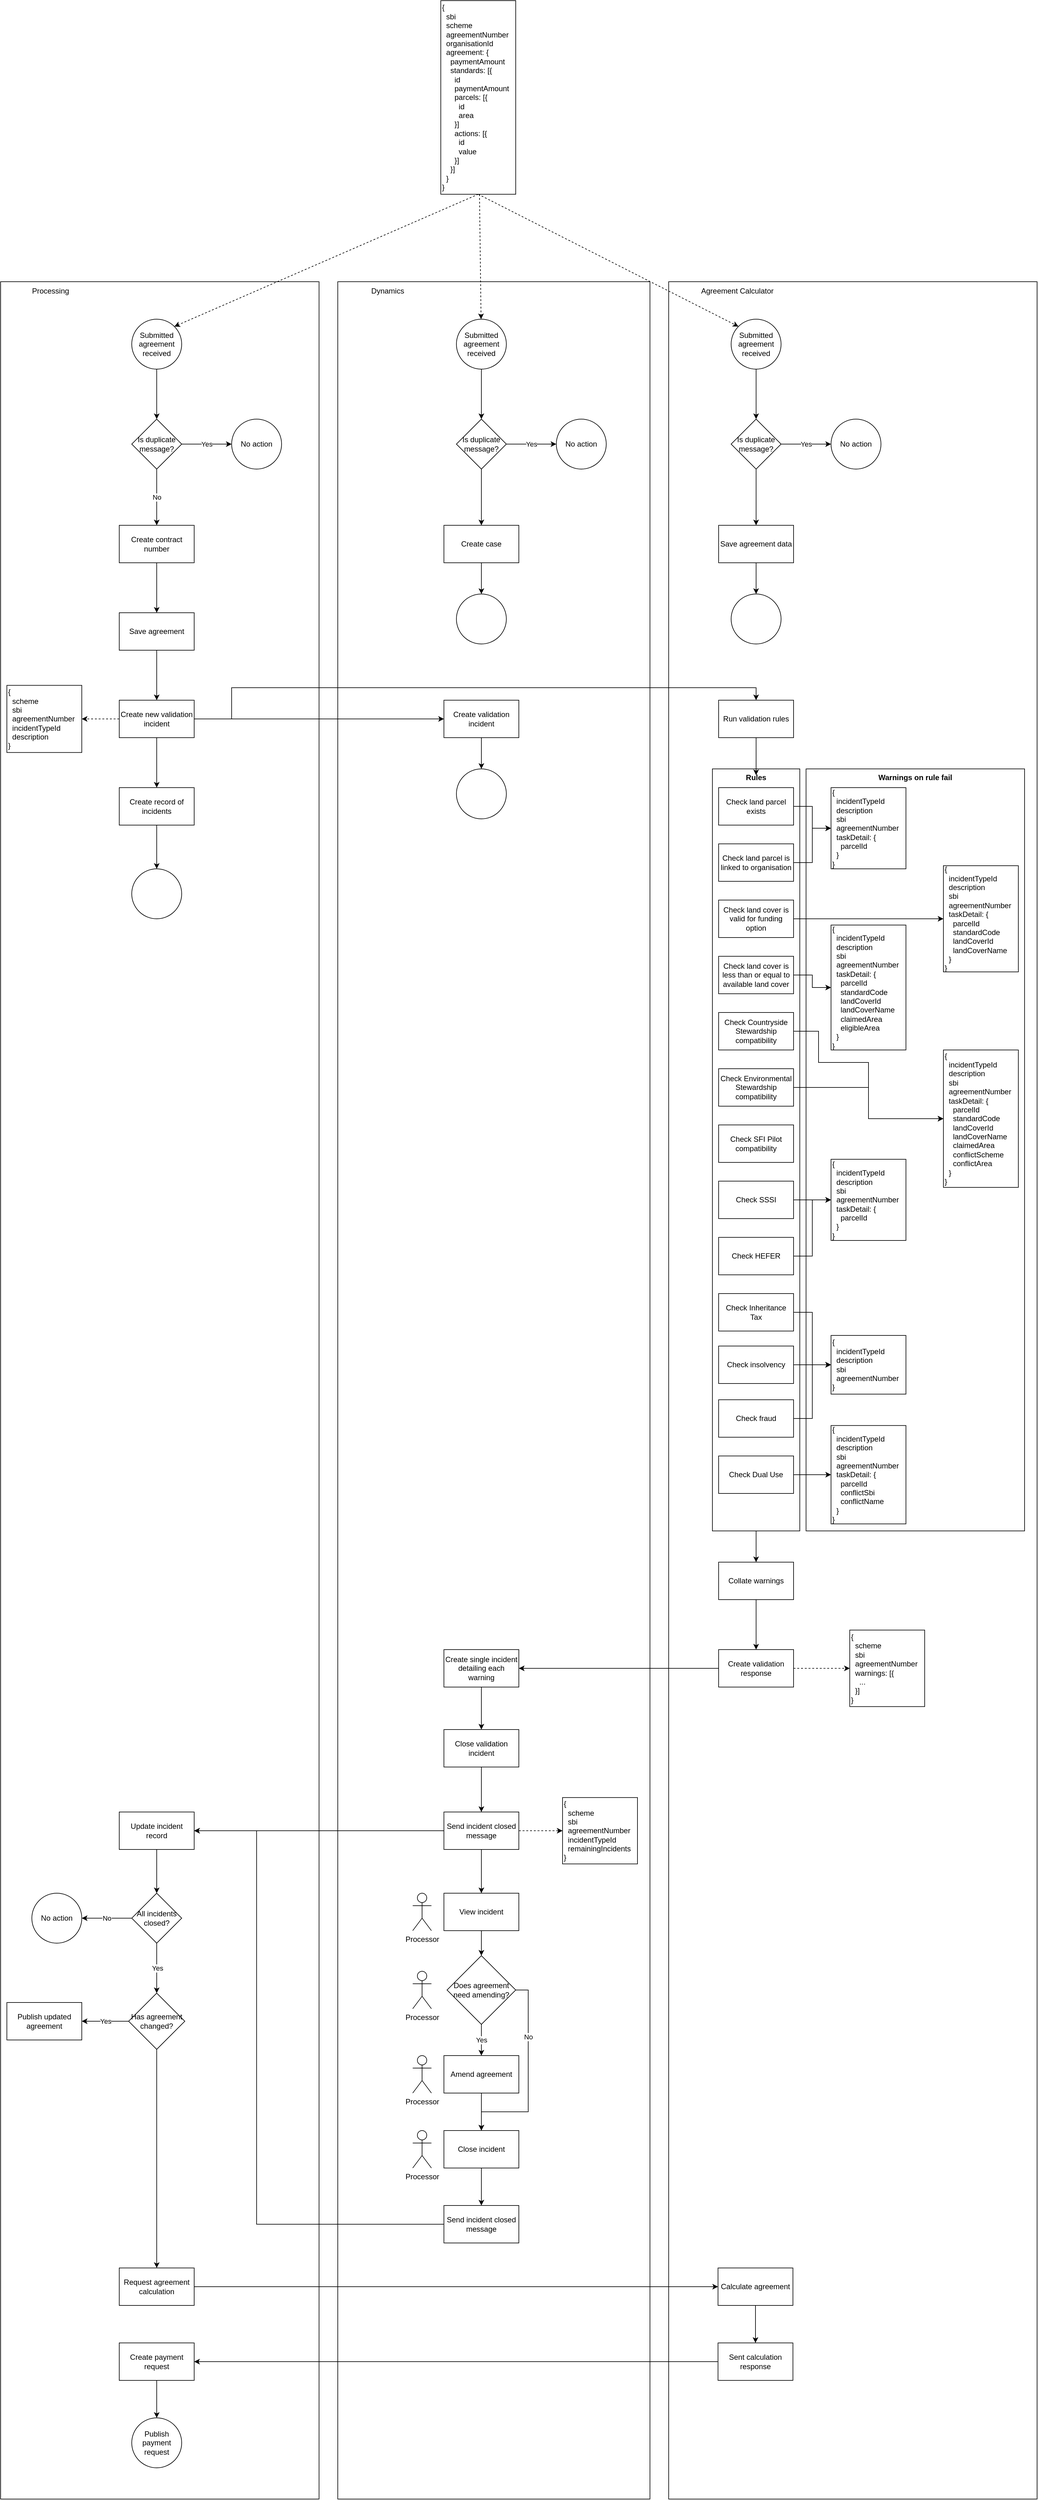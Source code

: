 <mxfile version="15.7.0" type="github">
  <diagram id="96eKvqNJEgnQ8P5QyueD" name="Page-1">
    <mxGraphModel dx="1038" dy="2884" grid="1" gridSize="10" guides="1" tooltips="1" connect="1" arrows="1" fold="1" page="1" pageScale="1" pageWidth="827" pageHeight="1169" math="0" shadow="0">
      <root>
        <mxCell id="0" />
        <mxCell id="1" parent="0" />
        <mxCell id="JusbMAUTRuWRRKYKNHEX-159" value="" style="rounded=0;whiteSpace=wrap;html=1;align=center;verticalAlign=middle;" parent="1" vertex="1">
          <mxGeometry x="1090" y="-730" width="590" height="3550" as="geometry" />
        </mxCell>
        <mxCell id="JusbMAUTRuWRRKYKNHEX-160" value="" style="rounded=0;whiteSpace=wrap;html=1;align=center;verticalAlign=middle;" parent="1" vertex="1">
          <mxGeometry x="20" y="-730" width="510" height="3550" as="geometry" />
        </mxCell>
        <mxCell id="JusbMAUTRuWRRKYKNHEX-158" value="" style="rounded=0;whiteSpace=wrap;html=1;align=center;verticalAlign=middle;" parent="1" vertex="1">
          <mxGeometry x="560" y="-730" width="500" height="3550" as="geometry" />
        </mxCell>
        <mxCell id="JusbMAUTRuWRRKYKNHEX-88" value="Warnings on rule fail" style="rounded=0;whiteSpace=wrap;html=1;fontStyle=1;verticalAlign=top;" parent="1" vertex="1">
          <mxGeometry x="1310" y="50" width="350" height="1220" as="geometry" />
        </mxCell>
        <mxCell id="JusbMAUTRuWRRKYKNHEX-92" value="" style="edgeStyle=orthogonalEdgeStyle;rounded=0;orthogonalLoop=1;jettySize=auto;html=1;" parent="1" source="JusbMAUTRuWRRKYKNHEX-68" target="JusbMAUTRuWRRKYKNHEX-91" edge="1">
          <mxGeometry relative="1" as="geometry" />
        </mxCell>
        <mxCell id="JusbMAUTRuWRRKYKNHEX-68" value="Rules" style="rounded=0;whiteSpace=wrap;html=1;verticalAlign=top;fontStyle=1" parent="1" vertex="1">
          <mxGeometry x="1160" y="50" width="140" height="1220" as="geometry" />
        </mxCell>
        <mxCell id="JusbMAUTRuWRRKYKNHEX-3" value="" style="edgeStyle=orthogonalEdgeStyle;rounded=0;orthogonalLoop=1;jettySize=auto;html=1;" parent="1" source="JusbMAUTRuWRRKYKNHEX-1" target="JusbMAUTRuWRRKYKNHEX-2" edge="1">
          <mxGeometry relative="1" as="geometry" />
        </mxCell>
        <mxCell id="JusbMAUTRuWRRKYKNHEX-1" value="Submitted agreement received" style="ellipse;whiteSpace=wrap;html=1;aspect=fixed;" parent="1" vertex="1">
          <mxGeometry x="230" y="-670" width="80" height="80" as="geometry" />
        </mxCell>
        <mxCell id="JusbMAUTRuWRRKYKNHEX-5" value="Yes" style="edgeStyle=orthogonalEdgeStyle;rounded=0;orthogonalLoop=1;jettySize=auto;html=1;entryX=0;entryY=0.5;entryDx=0;entryDy=0;" parent="1" source="JusbMAUTRuWRRKYKNHEX-2" target="JusbMAUTRuWRRKYKNHEX-6" edge="1">
          <mxGeometry relative="1" as="geometry">
            <mxPoint x="370" y="-470" as="targetPoint" />
          </mxGeometry>
        </mxCell>
        <mxCell id="JusbMAUTRuWRRKYKNHEX-8" value="No" style="edgeStyle=orthogonalEdgeStyle;rounded=0;orthogonalLoop=1;jettySize=auto;html=1;" parent="1" source="JusbMAUTRuWRRKYKNHEX-2" target="JusbMAUTRuWRRKYKNHEX-7" edge="1">
          <mxGeometry relative="1" as="geometry" />
        </mxCell>
        <mxCell id="JusbMAUTRuWRRKYKNHEX-2" value="Is duplicate message?" style="rhombus;whiteSpace=wrap;html=1;" parent="1" vertex="1">
          <mxGeometry x="230" y="-510" width="80" height="80" as="geometry" />
        </mxCell>
        <mxCell id="JusbMAUTRuWRRKYKNHEX-6" value="No action" style="ellipse;whiteSpace=wrap;html=1;aspect=fixed;" parent="1" vertex="1">
          <mxGeometry x="390" y="-510" width="80" height="80" as="geometry" />
        </mxCell>
        <mxCell id="JusbMAUTRuWRRKYKNHEX-10" value="" style="edgeStyle=orthogonalEdgeStyle;rounded=0;orthogonalLoop=1;jettySize=auto;html=1;" parent="1" source="JusbMAUTRuWRRKYKNHEX-7" target="JusbMAUTRuWRRKYKNHEX-9" edge="1">
          <mxGeometry relative="1" as="geometry" />
        </mxCell>
        <mxCell id="JusbMAUTRuWRRKYKNHEX-7" value="Create contract number" style="whiteSpace=wrap;html=1;" parent="1" vertex="1">
          <mxGeometry x="210" y="-340" width="120" height="60" as="geometry" />
        </mxCell>
        <mxCell id="JusbMAUTRuWRRKYKNHEX-12" value="" style="edgeStyle=orthogonalEdgeStyle;rounded=0;orthogonalLoop=1;jettySize=auto;html=1;" parent="1" source="JusbMAUTRuWRRKYKNHEX-9" target="JusbMAUTRuWRRKYKNHEX-11" edge="1">
          <mxGeometry relative="1" as="geometry" />
        </mxCell>
        <mxCell id="JusbMAUTRuWRRKYKNHEX-9" value="Save agreement" style="whiteSpace=wrap;html=1;" parent="1" vertex="1">
          <mxGeometry x="210" y="-200" width="120" height="60" as="geometry" />
        </mxCell>
        <mxCell id="JusbMAUTRuWRRKYKNHEX-38" value="" style="edgeStyle=orthogonalEdgeStyle;rounded=0;orthogonalLoop=1;jettySize=auto;html=1;" parent="1" source="JusbMAUTRuWRRKYKNHEX-11" target="JusbMAUTRuWRRKYKNHEX-37" edge="1">
          <mxGeometry relative="1" as="geometry" />
        </mxCell>
        <mxCell id="JusbMAUTRuWRRKYKNHEX-40" style="edgeStyle=orthogonalEdgeStyle;rounded=0;orthogonalLoop=1;jettySize=auto;html=1;entryX=0.5;entryY=0;entryDx=0;entryDy=0;" parent="1" source="JusbMAUTRuWRRKYKNHEX-11" target="JusbMAUTRuWRRKYKNHEX-39" edge="1">
          <mxGeometry relative="1" as="geometry">
            <Array as="points">
              <mxPoint x="390" y="-30" />
              <mxPoint x="390" y="-80" />
              <mxPoint x="1230" y="-80" />
            </Array>
          </mxGeometry>
        </mxCell>
        <mxCell id="JusbMAUTRuWRRKYKNHEX-104" value="" style="edgeStyle=orthogonalEdgeStyle;rounded=0;orthogonalLoop=1;jettySize=auto;html=1;" parent="1" source="JusbMAUTRuWRRKYKNHEX-11" target="JusbMAUTRuWRRKYKNHEX-103" edge="1">
          <mxGeometry relative="1" as="geometry" />
        </mxCell>
        <mxCell id="JusbMAUTRuWRRKYKNHEX-11" value="Create new validation incident" style="whiteSpace=wrap;html=1;" parent="1" vertex="1">
          <mxGeometry x="210" y="-60" width="120" height="60" as="geometry" />
        </mxCell>
        <mxCell id="JusbMAUTRuWRRKYKNHEX-20" value="" style="edgeStyle=orthogonalEdgeStyle;rounded=0;orthogonalLoop=1;jettySize=auto;html=1;" parent="1" source="JusbMAUTRuWRRKYKNHEX-21" target="JusbMAUTRuWRRKYKNHEX-23" edge="1">
          <mxGeometry relative="1" as="geometry" />
        </mxCell>
        <mxCell id="JusbMAUTRuWRRKYKNHEX-21" value="Submitted agreement received" style="ellipse;whiteSpace=wrap;html=1;aspect=fixed;" parent="1" vertex="1">
          <mxGeometry x="750" y="-670" width="80" height="80" as="geometry" />
        </mxCell>
        <mxCell id="JusbMAUTRuWRRKYKNHEX-22" value="Yes" style="edgeStyle=orthogonalEdgeStyle;rounded=0;orthogonalLoop=1;jettySize=auto;html=1;entryX=0;entryY=0.5;entryDx=0;entryDy=0;" parent="1" source="JusbMAUTRuWRRKYKNHEX-23" target="JusbMAUTRuWRRKYKNHEX-24" edge="1">
          <mxGeometry relative="1" as="geometry">
            <mxPoint x="890" y="-470" as="targetPoint" />
          </mxGeometry>
        </mxCell>
        <mxCell id="JusbMAUTRuWRRKYKNHEX-26" value="" style="edgeStyle=orthogonalEdgeStyle;rounded=0;orthogonalLoop=1;jettySize=auto;html=1;" parent="1" source="JusbMAUTRuWRRKYKNHEX-23" target="JusbMAUTRuWRRKYKNHEX-25" edge="1">
          <mxGeometry relative="1" as="geometry" />
        </mxCell>
        <mxCell id="JusbMAUTRuWRRKYKNHEX-23" value="Is duplicate message?" style="rhombus;whiteSpace=wrap;html=1;" parent="1" vertex="1">
          <mxGeometry x="750" y="-510" width="80" height="80" as="geometry" />
        </mxCell>
        <mxCell id="JusbMAUTRuWRRKYKNHEX-24" value="No action" style="ellipse;whiteSpace=wrap;html=1;aspect=fixed;" parent="1" vertex="1">
          <mxGeometry x="910" y="-510" width="80" height="80" as="geometry" />
        </mxCell>
        <mxCell id="JusbMAUTRuWRRKYKNHEX-120" style="edgeStyle=orthogonalEdgeStyle;rounded=0;orthogonalLoop=1;jettySize=auto;html=1;entryX=0.5;entryY=0;entryDx=0;entryDy=0;" parent="1" source="JusbMAUTRuWRRKYKNHEX-25" target="JusbMAUTRuWRRKYKNHEX-119" edge="1">
          <mxGeometry relative="1" as="geometry" />
        </mxCell>
        <mxCell id="JusbMAUTRuWRRKYKNHEX-25" value="Create case" style="whiteSpace=wrap;html=1;" parent="1" vertex="1">
          <mxGeometry x="730" y="-340" width="120" height="60" as="geometry" />
        </mxCell>
        <mxCell id="JusbMAUTRuWRRKYKNHEX-27" value="" style="edgeStyle=orthogonalEdgeStyle;rounded=0;orthogonalLoop=1;jettySize=auto;html=1;" parent="1" source="JusbMAUTRuWRRKYKNHEX-28" target="JusbMAUTRuWRRKYKNHEX-31" edge="1">
          <mxGeometry relative="1" as="geometry" />
        </mxCell>
        <mxCell id="JusbMAUTRuWRRKYKNHEX-28" value="Submitted agreement received" style="ellipse;whiteSpace=wrap;html=1;aspect=fixed;" parent="1" vertex="1">
          <mxGeometry x="1190" y="-670" width="80" height="80" as="geometry" />
        </mxCell>
        <mxCell id="JusbMAUTRuWRRKYKNHEX-29" value="Yes" style="edgeStyle=orthogonalEdgeStyle;rounded=0;orthogonalLoop=1;jettySize=auto;html=1;entryX=0;entryY=0.5;entryDx=0;entryDy=0;" parent="1" source="JusbMAUTRuWRRKYKNHEX-31" target="JusbMAUTRuWRRKYKNHEX-32" edge="1">
          <mxGeometry relative="1" as="geometry">
            <mxPoint x="1330" y="-470" as="targetPoint" />
          </mxGeometry>
        </mxCell>
        <mxCell id="JusbMAUTRuWRRKYKNHEX-30" value="" style="edgeStyle=orthogonalEdgeStyle;rounded=0;orthogonalLoop=1;jettySize=auto;html=1;" parent="1" source="JusbMAUTRuWRRKYKNHEX-31" target="JusbMAUTRuWRRKYKNHEX-33" edge="1">
          <mxGeometry relative="1" as="geometry" />
        </mxCell>
        <mxCell id="JusbMAUTRuWRRKYKNHEX-31" value="Is duplicate message?" style="rhombus;whiteSpace=wrap;html=1;" parent="1" vertex="1">
          <mxGeometry x="1190" y="-510" width="80" height="80" as="geometry" />
        </mxCell>
        <mxCell id="JusbMAUTRuWRRKYKNHEX-32" value="No action" style="ellipse;whiteSpace=wrap;html=1;aspect=fixed;" parent="1" vertex="1">
          <mxGeometry x="1350" y="-510" width="80" height="80" as="geometry" />
        </mxCell>
        <mxCell id="JusbMAUTRuWRRKYKNHEX-124" style="edgeStyle=orthogonalEdgeStyle;rounded=0;orthogonalLoop=1;jettySize=auto;html=1;" parent="1" source="JusbMAUTRuWRRKYKNHEX-33" target="JusbMAUTRuWRRKYKNHEX-123" edge="1">
          <mxGeometry relative="1" as="geometry" />
        </mxCell>
        <mxCell id="JusbMAUTRuWRRKYKNHEX-33" value="Save agreement data" style="whiteSpace=wrap;html=1;" parent="1" vertex="1">
          <mxGeometry x="1170" y="-340" width="120" height="60" as="geometry" />
        </mxCell>
        <mxCell id="JusbMAUTRuWRRKYKNHEX-34" value="Processing" style="text;html=1;strokeColor=none;fillColor=none;align=center;verticalAlign=middle;whiteSpace=wrap;rounded=0;" parent="1" vertex="1">
          <mxGeometry x="70" y="-730" width="60" height="30" as="geometry" />
        </mxCell>
        <mxCell id="JusbMAUTRuWRRKYKNHEX-35" value="Dynamics" style="text;html=1;strokeColor=none;fillColor=none;align=center;verticalAlign=middle;whiteSpace=wrap;rounded=0;" parent="1" vertex="1">
          <mxGeometry x="580" y="-730" width="120" height="30" as="geometry" />
        </mxCell>
        <mxCell id="JusbMAUTRuWRRKYKNHEX-36" value="Agreement Calculator" style="text;html=1;strokeColor=none;fillColor=none;align=center;verticalAlign=middle;whiteSpace=wrap;rounded=0;" parent="1" vertex="1">
          <mxGeometry x="1140" y="-730" width="120" height="30" as="geometry" />
        </mxCell>
        <mxCell id="JusbMAUTRuWRRKYKNHEX-122" value="" style="edgeStyle=orthogonalEdgeStyle;rounded=0;orthogonalLoop=1;jettySize=auto;html=1;" parent="1" source="JusbMAUTRuWRRKYKNHEX-37" target="JusbMAUTRuWRRKYKNHEX-121" edge="1">
          <mxGeometry relative="1" as="geometry" />
        </mxCell>
        <mxCell id="JusbMAUTRuWRRKYKNHEX-37" value="Create validation incident" style="whiteSpace=wrap;html=1;" parent="1" vertex="1">
          <mxGeometry x="730" y="-60" width="120" height="60" as="geometry" />
        </mxCell>
        <mxCell id="JusbMAUTRuWRRKYKNHEX-42" value="" style="edgeStyle=orthogonalEdgeStyle;rounded=0;orthogonalLoop=1;jettySize=auto;html=1;" parent="1" source="JusbMAUTRuWRRKYKNHEX-39" edge="1">
          <mxGeometry relative="1" as="geometry">
            <mxPoint x="1230" y="60" as="targetPoint" />
          </mxGeometry>
        </mxCell>
        <mxCell id="JusbMAUTRuWRRKYKNHEX-39" value="Run validation rules" style="whiteSpace=wrap;html=1;" parent="1" vertex="1">
          <mxGeometry x="1170" y="-60" width="120" height="60" as="geometry" />
        </mxCell>
        <mxCell id="JusbMAUTRuWRRKYKNHEX-71" value="" style="edgeStyle=orthogonalEdgeStyle;rounded=0;orthogonalLoop=1;jettySize=auto;html=1;" parent="1" source="JusbMAUTRuWRRKYKNHEX-41" target="JusbMAUTRuWRRKYKNHEX-70" edge="1">
          <mxGeometry relative="1" as="geometry" />
        </mxCell>
        <mxCell id="JusbMAUTRuWRRKYKNHEX-41" value="Check land parcel exists" style="whiteSpace=wrap;html=1;" parent="1" vertex="1">
          <mxGeometry x="1170" y="80" width="120" height="60" as="geometry" />
        </mxCell>
        <mxCell id="JusbMAUTRuWRRKYKNHEX-72" style="edgeStyle=orthogonalEdgeStyle;rounded=0;orthogonalLoop=1;jettySize=auto;html=1;entryX=0;entryY=0.5;entryDx=0;entryDy=0;" parent="1" source="JusbMAUTRuWRRKYKNHEX-43" target="JusbMAUTRuWRRKYKNHEX-70" edge="1">
          <mxGeometry relative="1" as="geometry" />
        </mxCell>
        <mxCell id="JusbMAUTRuWRRKYKNHEX-43" value="Check land parcel is linked to organisation" style="whiteSpace=wrap;html=1;" parent="1" vertex="1">
          <mxGeometry x="1170" y="170" width="120" height="60" as="geometry" />
        </mxCell>
        <mxCell id="JusbMAUTRuWRRKYKNHEX-74" style="edgeStyle=orthogonalEdgeStyle;rounded=0;orthogonalLoop=1;jettySize=auto;html=1;entryX=0;entryY=0.5;entryDx=0;entryDy=0;" parent="1" source="JusbMAUTRuWRRKYKNHEX-45" target="JusbMAUTRuWRRKYKNHEX-73" edge="1">
          <mxGeometry relative="1" as="geometry" />
        </mxCell>
        <mxCell id="JusbMAUTRuWRRKYKNHEX-45" value="Check land cover is valid for funding option" style="whiteSpace=wrap;html=1;" parent="1" vertex="1">
          <mxGeometry x="1170" y="260" width="120" height="60" as="geometry" />
        </mxCell>
        <mxCell id="JusbMAUTRuWRRKYKNHEX-76" style="edgeStyle=orthogonalEdgeStyle;rounded=0;orthogonalLoop=1;jettySize=auto;html=1;" parent="1" source="JusbMAUTRuWRRKYKNHEX-47" target="JusbMAUTRuWRRKYKNHEX-75" edge="1">
          <mxGeometry relative="1" as="geometry" />
        </mxCell>
        <mxCell id="JusbMAUTRuWRRKYKNHEX-47" value="Check land cover is less than or equal to available land cover" style="whiteSpace=wrap;html=1;" parent="1" vertex="1">
          <mxGeometry x="1170" y="350" width="120" height="60" as="geometry" />
        </mxCell>
        <mxCell id="JusbMAUTRuWRRKYKNHEX-78" style="edgeStyle=orthogonalEdgeStyle;rounded=0;orthogonalLoop=1;jettySize=auto;html=1;entryX=0;entryY=0.5;entryDx=0;entryDy=0;exitX=1;exitY=0.5;exitDx=0;exitDy=0;" parent="1" source="JusbMAUTRuWRRKYKNHEX-49" target="JusbMAUTRuWRRKYKNHEX-77" edge="1">
          <mxGeometry relative="1" as="geometry">
            <Array as="points">
              <mxPoint x="1330" y="470" />
              <mxPoint x="1330" y="520" />
              <mxPoint x="1410" y="520" />
              <mxPoint x="1410" y="610" />
            </Array>
          </mxGeometry>
        </mxCell>
        <mxCell id="JusbMAUTRuWRRKYKNHEX-49" value="Check Countryside Stewardship compatibility" style="whiteSpace=wrap;html=1;" parent="1" vertex="1">
          <mxGeometry x="1170" y="440" width="120" height="60" as="geometry" />
        </mxCell>
        <mxCell id="JusbMAUTRuWRRKYKNHEX-79" style="edgeStyle=orthogonalEdgeStyle;rounded=0;orthogonalLoop=1;jettySize=auto;html=1;entryX=0;entryY=0.5;entryDx=0;entryDy=0;" parent="1" source="JusbMAUTRuWRRKYKNHEX-51" target="JusbMAUTRuWRRKYKNHEX-77" edge="1">
          <mxGeometry relative="1" as="geometry" />
        </mxCell>
        <mxCell id="JusbMAUTRuWRRKYKNHEX-51" value="Check Environmental Stewardship compatibility" style="whiteSpace=wrap;html=1;" parent="1" vertex="1">
          <mxGeometry x="1170" y="530" width="120" height="60" as="geometry" />
        </mxCell>
        <mxCell id="JusbMAUTRuWRRKYKNHEX-82" style="edgeStyle=orthogonalEdgeStyle;rounded=0;orthogonalLoop=1;jettySize=auto;html=1;entryX=0;entryY=0.5;entryDx=0;entryDy=0;" parent="1" source="JusbMAUTRuWRRKYKNHEX-53" target="JusbMAUTRuWRRKYKNHEX-81" edge="1">
          <mxGeometry relative="1" as="geometry" />
        </mxCell>
        <mxCell id="JusbMAUTRuWRRKYKNHEX-53" value="Check SSSI" style="whiteSpace=wrap;html=1;" parent="1" vertex="1">
          <mxGeometry x="1170" y="710" width="120" height="60" as="geometry" />
        </mxCell>
        <mxCell id="JusbMAUTRuWRRKYKNHEX-83" style="edgeStyle=orthogonalEdgeStyle;rounded=0;orthogonalLoop=1;jettySize=auto;html=1;entryX=0;entryY=0.5;entryDx=0;entryDy=0;" parent="1" source="JusbMAUTRuWRRKYKNHEX-55" target="JusbMAUTRuWRRKYKNHEX-81" edge="1">
          <mxGeometry relative="1" as="geometry" />
        </mxCell>
        <mxCell id="JusbMAUTRuWRRKYKNHEX-55" value="Check HEFER" style="whiteSpace=wrap;html=1;" parent="1" vertex="1">
          <mxGeometry x="1170" y="800" width="120" height="60" as="geometry" />
        </mxCell>
        <mxCell id="JusbMAUTRuWRRKYKNHEX-85" style="edgeStyle=orthogonalEdgeStyle;rounded=0;orthogonalLoop=1;jettySize=auto;html=1;entryX=0;entryY=0.5;entryDx=0;entryDy=0;" parent="1" source="JusbMAUTRuWRRKYKNHEX-57" target="JusbMAUTRuWRRKYKNHEX-84" edge="1">
          <mxGeometry relative="1" as="geometry" />
        </mxCell>
        <mxCell id="JusbMAUTRuWRRKYKNHEX-57" value="Check Inheritance Tax" style="whiteSpace=wrap;html=1;" parent="1" vertex="1">
          <mxGeometry x="1170" y="890" width="120" height="60" as="geometry" />
        </mxCell>
        <mxCell id="JusbMAUTRuWRRKYKNHEX-86" style="edgeStyle=orthogonalEdgeStyle;rounded=0;orthogonalLoop=1;jettySize=auto;html=1;entryX=0;entryY=0.5;entryDx=0;entryDy=0;" parent="1" source="JusbMAUTRuWRRKYKNHEX-59" target="JusbMAUTRuWRRKYKNHEX-84" edge="1">
          <mxGeometry relative="1" as="geometry" />
        </mxCell>
        <mxCell id="JusbMAUTRuWRRKYKNHEX-59" value="Check insolvency" style="whiteSpace=wrap;html=1;" parent="1" vertex="1">
          <mxGeometry x="1170" y="974" width="120" height="60" as="geometry" />
        </mxCell>
        <mxCell id="JusbMAUTRuWRRKYKNHEX-87" style="edgeStyle=orthogonalEdgeStyle;rounded=0;orthogonalLoop=1;jettySize=auto;html=1;entryX=0;entryY=0.5;entryDx=0;entryDy=0;" parent="1" source="JusbMAUTRuWRRKYKNHEX-61" target="JusbMAUTRuWRRKYKNHEX-84" edge="1">
          <mxGeometry relative="1" as="geometry" />
        </mxCell>
        <mxCell id="JusbMAUTRuWRRKYKNHEX-61" value="Check fraud" style="whiteSpace=wrap;html=1;" parent="1" vertex="1">
          <mxGeometry x="1170" y="1060" width="120" height="60" as="geometry" />
        </mxCell>
        <mxCell id="JusbMAUTRuWRRKYKNHEX-90" style="edgeStyle=orthogonalEdgeStyle;rounded=0;orthogonalLoop=1;jettySize=auto;html=1;" parent="1" source="JusbMAUTRuWRRKYKNHEX-63" target="JusbMAUTRuWRRKYKNHEX-89" edge="1">
          <mxGeometry relative="1" as="geometry" />
        </mxCell>
        <mxCell id="JusbMAUTRuWRRKYKNHEX-63" value="Check Dual Use" style="whiteSpace=wrap;html=1;" parent="1" vertex="1">
          <mxGeometry x="1170" y="1150" width="120" height="60" as="geometry" />
        </mxCell>
        <mxCell id="JusbMAUTRuWRRKYKNHEX-65" value="Check SFI Pilot compatibility" style="whiteSpace=wrap;html=1;" parent="1" vertex="1">
          <mxGeometry x="1170" y="620" width="120" height="60" as="geometry" />
        </mxCell>
        <mxCell id="JusbMAUTRuWRRKYKNHEX-70" value="{&lt;br&gt;&amp;nbsp; incidentTypeId&lt;br&gt;&amp;nbsp; description&lt;br&gt;&amp;nbsp; sbi&lt;br&gt;&amp;nbsp; agreementNumber&lt;br&gt;&amp;nbsp; taskDetail: {&lt;br&gt;&amp;nbsp; &amp;nbsp; parcelId&lt;br&gt;&amp;nbsp; }&lt;br&gt;}" style="whiteSpace=wrap;html=1;align=left;" parent="1" vertex="1">
          <mxGeometry x="1350" y="80" width="120" height="130" as="geometry" />
        </mxCell>
        <mxCell id="JusbMAUTRuWRRKYKNHEX-73" value="{&lt;br&gt;&amp;nbsp; incidentTypeId&lt;br&gt;&amp;nbsp; description&lt;br&gt;&amp;nbsp; sbi&lt;br&gt;&amp;nbsp; agreementNumber&lt;br&gt;&amp;nbsp; taskDetail: {&lt;br&gt;&amp;nbsp; &amp;nbsp; parcelId&lt;br&gt;&amp;nbsp; &amp;nbsp; standardCode&lt;br&gt;&amp;nbsp; &amp;nbsp; landCoverId&lt;br&gt;&amp;nbsp; &amp;nbsp; landCoverName&lt;br&gt;&amp;nbsp; }&lt;br&gt;}" style="whiteSpace=wrap;html=1;align=left;" parent="1" vertex="1">
          <mxGeometry x="1530" y="205" width="120" height="170" as="geometry" />
        </mxCell>
        <mxCell id="JusbMAUTRuWRRKYKNHEX-75" value="{&lt;br&gt;&amp;nbsp; incidentTypeId&lt;br&gt;&amp;nbsp; description&lt;br&gt;&amp;nbsp; sbi&lt;br&gt;&amp;nbsp; agreementNumber&lt;br&gt;&amp;nbsp; taskDetail: {&lt;br&gt;&amp;nbsp; &amp;nbsp; parcelId&lt;br&gt;&amp;nbsp; &amp;nbsp; standardCode&lt;br&gt;&amp;nbsp; &amp;nbsp; landCoverId&lt;br&gt;&amp;nbsp; &amp;nbsp; landCoverName&lt;br&gt;&amp;nbsp; &amp;nbsp; claimedArea&lt;br&gt;&amp;nbsp; &amp;nbsp; eligibleArea&lt;br&gt;&amp;nbsp; }&lt;br&gt;}" style="whiteSpace=wrap;html=1;align=left;" parent="1" vertex="1">
          <mxGeometry x="1350" y="300" width="120" height="200" as="geometry" />
        </mxCell>
        <mxCell id="JusbMAUTRuWRRKYKNHEX-77" value="{&lt;br&gt;&amp;nbsp; incidentTypeId&lt;br&gt;&amp;nbsp; description&lt;br&gt;&amp;nbsp; sbi&lt;br&gt;&amp;nbsp; agreementNumber&lt;br&gt;&amp;nbsp; taskDetail: {&lt;br&gt;&amp;nbsp; &amp;nbsp; parcelId&lt;br&gt;&amp;nbsp; &amp;nbsp; standardCode&lt;br&gt;&amp;nbsp; &amp;nbsp; landCoverId&lt;br&gt;&amp;nbsp; &amp;nbsp; landCoverName&lt;br&gt;&amp;nbsp; &amp;nbsp; claimedArea&lt;br&gt;&amp;nbsp; &amp;nbsp; conflictScheme&lt;br&gt;&amp;nbsp; &amp;nbsp; conflictArea&lt;br&gt;&amp;nbsp; }&lt;br&gt;}" style="whiteSpace=wrap;html=1;align=left;" parent="1" vertex="1">
          <mxGeometry x="1530" y="500" width="120" height="220" as="geometry" />
        </mxCell>
        <mxCell id="JusbMAUTRuWRRKYKNHEX-81" value="{&lt;br&gt;&amp;nbsp; incidentTypeId&lt;br&gt;&amp;nbsp; description&lt;br&gt;&amp;nbsp; sbi&lt;br&gt;&amp;nbsp; agreementNumber&lt;br&gt;&amp;nbsp; taskDetail: {&lt;br&gt;&amp;nbsp; &amp;nbsp; parcelId&lt;br&gt;&amp;nbsp; }&lt;br&gt;}" style="whiteSpace=wrap;html=1;align=left;" parent="1" vertex="1">
          <mxGeometry x="1350" y="675" width="120" height="130" as="geometry" />
        </mxCell>
        <mxCell id="JusbMAUTRuWRRKYKNHEX-84" value="{&lt;br&gt;&amp;nbsp; incidentTypeId&lt;br&gt;&amp;nbsp; description&lt;br&gt;&amp;nbsp; sbi&lt;br&gt;&amp;nbsp; agreementNumber&amp;nbsp;&amp;nbsp;&lt;br&gt;}" style="whiteSpace=wrap;html=1;align=left;" parent="1" vertex="1">
          <mxGeometry x="1350" y="957" width="120" height="94" as="geometry" />
        </mxCell>
        <mxCell id="JusbMAUTRuWRRKYKNHEX-89" value="{&lt;br&gt;&amp;nbsp; incidentTypeId&lt;br&gt;&amp;nbsp; description&lt;br&gt;&amp;nbsp; sbi&lt;br&gt;&amp;nbsp; agreementNumber&lt;br&gt;&amp;nbsp; taskDetail: {&lt;br&gt;&amp;nbsp; &amp;nbsp; parcelId&lt;br&gt;&amp;nbsp; &amp;nbsp; conflictSbi&lt;br&gt;&amp;nbsp; &amp;nbsp; conflictName&lt;br&gt;&amp;nbsp; }&lt;br&gt;}" style="whiteSpace=wrap;html=1;align=left;" parent="1" vertex="1">
          <mxGeometry x="1350" y="1101.25" width="120" height="157.5" as="geometry" />
        </mxCell>
        <mxCell id="JusbMAUTRuWRRKYKNHEX-94" value="" style="edgeStyle=orthogonalEdgeStyle;rounded=0;orthogonalLoop=1;jettySize=auto;html=1;" parent="1" source="JusbMAUTRuWRRKYKNHEX-91" target="JusbMAUTRuWRRKYKNHEX-93" edge="1">
          <mxGeometry relative="1" as="geometry" />
        </mxCell>
        <mxCell id="JusbMAUTRuWRRKYKNHEX-91" value="Collate warnings" style="whiteSpace=wrap;html=1;rounded=0;fontStyle=0;verticalAlign=middle;" parent="1" vertex="1">
          <mxGeometry x="1170" y="1320" width="120" height="60" as="geometry" />
        </mxCell>
        <mxCell id="JusbMAUTRuWRRKYKNHEX-101" value="" style="edgeStyle=orthogonalEdgeStyle;rounded=0;orthogonalLoop=1;jettySize=auto;html=1;" parent="1" source="JusbMAUTRuWRRKYKNHEX-93" target="JusbMAUTRuWRRKYKNHEX-100" edge="1">
          <mxGeometry relative="1" as="geometry" />
        </mxCell>
        <mxCell id="JusbMAUTRuWRRKYKNHEX-93" value="Create validation response" style="whiteSpace=wrap;html=1;rounded=0;fontStyle=0;verticalAlign=middle;" parent="1" vertex="1">
          <mxGeometry x="1170" y="1460" width="120" height="60" as="geometry" />
        </mxCell>
        <mxCell id="JusbMAUTRuWRRKYKNHEX-97" value="" style="edgeStyle=orthogonalEdgeStyle;rounded=0;orthogonalLoop=1;jettySize=auto;html=1;" parent="1" source="JusbMAUTRuWRRKYKNHEX-95" target="JusbMAUTRuWRRKYKNHEX-96" edge="1">
          <mxGeometry relative="1" as="geometry" />
        </mxCell>
        <mxCell id="JusbMAUTRuWRRKYKNHEX-95" value="Close validation incident" style="whiteSpace=wrap;html=1;" parent="1" vertex="1">
          <mxGeometry x="730" y="1588" width="120" height="60" as="geometry" />
        </mxCell>
        <mxCell id="JusbMAUTRuWRRKYKNHEX-106" value="" style="edgeStyle=orthogonalEdgeStyle;rounded=0;orthogonalLoop=1;jettySize=auto;html=1;" parent="1" source="JusbMAUTRuWRRKYKNHEX-96" target="JusbMAUTRuWRRKYKNHEX-105" edge="1">
          <mxGeometry relative="1" as="geometry" />
        </mxCell>
        <mxCell id="JusbMAUTRuWRRKYKNHEX-155" style="edgeStyle=orthogonalEdgeStyle;rounded=0;orthogonalLoop=1;jettySize=auto;html=1;" parent="1" source="JusbMAUTRuWRRKYKNHEX-96" target="JusbMAUTRuWRRKYKNHEX-115" edge="1">
          <mxGeometry relative="1" as="geometry" />
        </mxCell>
        <mxCell id="JusbMAUTRuWRRKYKNHEX-172" value="" style="edgeStyle=none;rounded=0;orthogonalLoop=1;jettySize=auto;html=1;dashed=1;" parent="1" source="JusbMAUTRuWRRKYKNHEX-96" target="JusbMAUTRuWRRKYKNHEX-171" edge="1">
          <mxGeometry relative="1" as="geometry" />
        </mxCell>
        <mxCell id="JusbMAUTRuWRRKYKNHEX-96" value="Send incident closed message" style="whiteSpace=wrap;html=1;" parent="1" vertex="1">
          <mxGeometry x="730" y="1720" width="120" height="60" as="geometry" />
        </mxCell>
        <mxCell id="JusbMAUTRuWRRKYKNHEX-102" value="" style="edgeStyle=orthogonalEdgeStyle;rounded=0;orthogonalLoop=1;jettySize=auto;html=1;" parent="1" source="JusbMAUTRuWRRKYKNHEX-100" target="JusbMAUTRuWRRKYKNHEX-95" edge="1">
          <mxGeometry relative="1" as="geometry" />
        </mxCell>
        <mxCell id="JusbMAUTRuWRRKYKNHEX-100" value="Create single incident detailing each warning" style="whiteSpace=wrap;html=1;rounded=0;fontStyle=0;verticalAlign=middle;" parent="1" vertex="1">
          <mxGeometry x="730" y="1460" width="120" height="60" as="geometry" />
        </mxCell>
        <mxCell id="JusbMAUTRuWRRKYKNHEX-118" value="" style="edgeStyle=orthogonalEdgeStyle;rounded=0;orthogonalLoop=1;jettySize=auto;html=1;" parent="1" source="JusbMAUTRuWRRKYKNHEX-103" target="JusbMAUTRuWRRKYKNHEX-117" edge="1">
          <mxGeometry relative="1" as="geometry" />
        </mxCell>
        <mxCell id="JusbMAUTRuWRRKYKNHEX-103" value="Create record of incidents" style="whiteSpace=wrap;html=1;" parent="1" vertex="1">
          <mxGeometry x="210" y="80" width="120" height="60" as="geometry" />
        </mxCell>
        <mxCell id="JusbMAUTRuWRRKYKNHEX-110" value="" style="edgeStyle=orthogonalEdgeStyle;rounded=0;orthogonalLoop=1;jettySize=auto;html=1;" parent="1" source="JusbMAUTRuWRRKYKNHEX-105" target="JusbMAUTRuWRRKYKNHEX-109" edge="1">
          <mxGeometry relative="1" as="geometry" />
        </mxCell>
        <mxCell id="JusbMAUTRuWRRKYKNHEX-105" value="Update incident record" style="whiteSpace=wrap;html=1;" parent="1" vertex="1">
          <mxGeometry x="210" y="1720" width="120" height="60" as="geometry" />
        </mxCell>
        <mxCell id="JusbMAUTRuWRRKYKNHEX-112" value="No" style="edgeStyle=orthogonalEdgeStyle;rounded=0;orthogonalLoop=1;jettySize=auto;html=1;" parent="1" source="JusbMAUTRuWRRKYKNHEX-109" target="JusbMAUTRuWRRKYKNHEX-111" edge="1">
          <mxGeometry relative="1" as="geometry" />
        </mxCell>
        <mxCell id="JusbMAUTRuWRRKYKNHEX-114" value="Yes" style="edgeStyle=orthogonalEdgeStyle;rounded=0;orthogonalLoop=1;jettySize=auto;html=1;" parent="1" source="JusbMAUTRuWRRKYKNHEX-109" edge="1">
          <mxGeometry relative="1" as="geometry">
            <mxPoint x="270" y="2010" as="targetPoint" />
          </mxGeometry>
        </mxCell>
        <mxCell id="JusbMAUTRuWRRKYKNHEX-109" value="All incidents closed?" style="rhombus;whiteSpace=wrap;html=1;" parent="1" vertex="1">
          <mxGeometry x="230" y="1850" width="80" height="80" as="geometry" />
        </mxCell>
        <mxCell id="JusbMAUTRuWRRKYKNHEX-111" value="No action" style="ellipse;whiteSpace=wrap;html=1;aspect=fixed;" parent="1" vertex="1">
          <mxGeometry x="70" y="1850" width="80" height="80" as="geometry" />
        </mxCell>
        <mxCell id="JusbMAUTRuWRRKYKNHEX-131" value="" style="edgeStyle=orthogonalEdgeStyle;rounded=0;orthogonalLoop=1;jettySize=auto;html=1;" parent="1" source="JusbMAUTRuWRRKYKNHEX-115" target="JusbMAUTRuWRRKYKNHEX-130" edge="1">
          <mxGeometry relative="1" as="geometry" />
        </mxCell>
        <mxCell id="JusbMAUTRuWRRKYKNHEX-115" value="View incident" style="whiteSpace=wrap;html=1;" parent="1" vertex="1">
          <mxGeometry x="730" y="1850" width="120" height="60" as="geometry" />
        </mxCell>
        <mxCell id="JusbMAUTRuWRRKYKNHEX-117" value="" style="ellipse;whiteSpace=wrap;html=1;aspect=fixed;" parent="1" vertex="1">
          <mxGeometry x="230" y="210" width="80" height="80" as="geometry" />
        </mxCell>
        <mxCell id="JusbMAUTRuWRRKYKNHEX-119" value="" style="ellipse;whiteSpace=wrap;html=1;aspect=fixed;" parent="1" vertex="1">
          <mxGeometry x="750" y="-230" width="80" height="80" as="geometry" />
        </mxCell>
        <mxCell id="JusbMAUTRuWRRKYKNHEX-121" value="" style="ellipse;whiteSpace=wrap;html=1;aspect=fixed;" parent="1" vertex="1">
          <mxGeometry x="750" y="50" width="80" height="80" as="geometry" />
        </mxCell>
        <mxCell id="JusbMAUTRuWRRKYKNHEX-123" value="" style="ellipse;whiteSpace=wrap;html=1;aspect=fixed;" parent="1" vertex="1">
          <mxGeometry x="1190" y="-230" width="80" height="80" as="geometry" />
        </mxCell>
        <mxCell id="JusbMAUTRuWRRKYKNHEX-127" value="Processor" style="shape=umlActor;verticalLabelPosition=bottom;verticalAlign=top;html=1;outlineConnect=0;" parent="1" vertex="1">
          <mxGeometry x="680" y="1850" width="30" height="60" as="geometry" />
        </mxCell>
        <mxCell id="JusbMAUTRuWRRKYKNHEX-133" value="Yes" style="edgeStyle=orthogonalEdgeStyle;rounded=0;orthogonalLoop=1;jettySize=auto;html=1;" parent="1" source="JusbMAUTRuWRRKYKNHEX-130" target="JusbMAUTRuWRRKYKNHEX-132" edge="1">
          <mxGeometry relative="1" as="geometry" />
        </mxCell>
        <mxCell id="JusbMAUTRuWRRKYKNHEX-135" value="No" style="edgeStyle=orthogonalEdgeStyle;rounded=0;orthogonalLoop=1;jettySize=auto;html=1;exitX=1;exitY=0.5;exitDx=0;exitDy=0;" parent="1" source="JusbMAUTRuWRRKYKNHEX-130" target="JusbMAUTRuWRRKYKNHEX-134" edge="1">
          <mxGeometry x="-0.406" relative="1" as="geometry">
            <Array as="points">
              <mxPoint x="865" y="2005" />
              <mxPoint x="865" y="2200" />
              <mxPoint x="790" y="2200" />
            </Array>
            <mxPoint as="offset" />
          </mxGeometry>
        </mxCell>
        <mxCell id="JusbMAUTRuWRRKYKNHEX-130" value="Does agreement need amending?" style="rhombus;whiteSpace=wrap;html=1;" parent="1" vertex="1">
          <mxGeometry x="735" y="1950" width="110" height="110" as="geometry" />
        </mxCell>
        <mxCell id="JusbMAUTRuWRRKYKNHEX-136" style="edgeStyle=orthogonalEdgeStyle;rounded=0;orthogonalLoop=1;jettySize=auto;html=1;entryX=0.5;entryY=0;entryDx=0;entryDy=0;" parent="1" source="JusbMAUTRuWRRKYKNHEX-132" target="JusbMAUTRuWRRKYKNHEX-134" edge="1">
          <mxGeometry relative="1" as="geometry" />
        </mxCell>
        <mxCell id="JusbMAUTRuWRRKYKNHEX-132" value="Amend agreement" style="whiteSpace=wrap;html=1;" parent="1" vertex="1">
          <mxGeometry x="730" y="2110" width="120" height="60" as="geometry" />
        </mxCell>
        <mxCell id="JusbMAUTRuWRRKYKNHEX-138" value="" style="edgeStyle=orthogonalEdgeStyle;rounded=0;orthogonalLoop=1;jettySize=auto;html=1;" parent="1" source="JusbMAUTRuWRRKYKNHEX-134" target="JusbMAUTRuWRRKYKNHEX-137" edge="1">
          <mxGeometry relative="1" as="geometry" />
        </mxCell>
        <mxCell id="JusbMAUTRuWRRKYKNHEX-134" value="Close incident" style="whiteSpace=wrap;html=1;" parent="1" vertex="1">
          <mxGeometry x="730" y="2230" width="120" height="60" as="geometry" />
        </mxCell>
        <mxCell id="JusbMAUTRuWRRKYKNHEX-139" style="edgeStyle=orthogonalEdgeStyle;rounded=0;orthogonalLoop=1;jettySize=auto;html=1;entryX=1;entryY=0.5;entryDx=0;entryDy=0;" parent="1" source="JusbMAUTRuWRRKYKNHEX-137" target="JusbMAUTRuWRRKYKNHEX-105" edge="1">
          <mxGeometry relative="1" as="geometry">
            <Array as="points">
              <mxPoint x="430" y="2380" />
              <mxPoint x="430" y="1750" />
            </Array>
          </mxGeometry>
        </mxCell>
        <mxCell id="JusbMAUTRuWRRKYKNHEX-137" value="Send incident closed message" style="whiteSpace=wrap;html=1;" parent="1" vertex="1">
          <mxGeometry x="730" y="2350" width="120" height="60" as="geometry" />
        </mxCell>
        <mxCell id="JusbMAUTRuWRRKYKNHEX-142" value="Yes" style="edgeStyle=orthogonalEdgeStyle;rounded=0;orthogonalLoop=1;jettySize=auto;html=1;" parent="1" source="JusbMAUTRuWRRKYKNHEX-140" target="JusbMAUTRuWRRKYKNHEX-141" edge="1">
          <mxGeometry relative="1" as="geometry" />
        </mxCell>
        <mxCell id="JusbMAUTRuWRRKYKNHEX-144" value="" style="edgeStyle=orthogonalEdgeStyle;rounded=0;orthogonalLoop=1;jettySize=auto;html=1;" parent="1" source="JusbMAUTRuWRRKYKNHEX-140" target="JusbMAUTRuWRRKYKNHEX-145" edge="1">
          <mxGeometry relative="1" as="geometry">
            <mxPoint x="270" y="2170" as="targetPoint" />
          </mxGeometry>
        </mxCell>
        <mxCell id="JusbMAUTRuWRRKYKNHEX-140" value="Has agreement changed?" style="rhombus;whiteSpace=wrap;html=1;" parent="1" vertex="1">
          <mxGeometry x="225" y="2010" width="90" height="90" as="geometry" />
        </mxCell>
        <mxCell id="JusbMAUTRuWRRKYKNHEX-141" value="Publish updated agreement" style="whiteSpace=wrap;html=1;" parent="1" vertex="1">
          <mxGeometry x="30" y="2025" width="120" height="60" as="geometry" />
        </mxCell>
        <mxCell id="JusbMAUTRuWRRKYKNHEX-147" value="" style="edgeStyle=orthogonalEdgeStyle;rounded=0;orthogonalLoop=1;jettySize=auto;html=1;" parent="1" source="JusbMAUTRuWRRKYKNHEX-145" target="JusbMAUTRuWRRKYKNHEX-146" edge="1">
          <mxGeometry relative="1" as="geometry" />
        </mxCell>
        <mxCell id="JusbMAUTRuWRRKYKNHEX-145" value="Request agreement calculation" style="rounded=0;whiteSpace=wrap;html=1;align=center;verticalAlign=middle;" parent="1" vertex="1">
          <mxGeometry x="210" y="2450" width="120" height="60" as="geometry" />
        </mxCell>
        <mxCell id="JusbMAUTRuWRRKYKNHEX-149" value="" style="edgeStyle=orthogonalEdgeStyle;rounded=0;orthogonalLoop=1;jettySize=auto;html=1;" parent="1" source="JusbMAUTRuWRRKYKNHEX-146" target="JusbMAUTRuWRRKYKNHEX-148" edge="1">
          <mxGeometry relative="1" as="geometry" />
        </mxCell>
        <mxCell id="JusbMAUTRuWRRKYKNHEX-146" value="Calculate agreement" style="rounded=0;whiteSpace=wrap;html=1;align=center;verticalAlign=middle;" parent="1" vertex="1">
          <mxGeometry x="1169" y="2450" width="120" height="60" as="geometry" />
        </mxCell>
        <mxCell id="JusbMAUTRuWRRKYKNHEX-150" style="edgeStyle=orthogonalEdgeStyle;rounded=0;orthogonalLoop=1;jettySize=auto;html=1;" parent="1" source="JusbMAUTRuWRRKYKNHEX-148" edge="1">
          <mxGeometry relative="1" as="geometry">
            <mxPoint x="330" y="2600" as="targetPoint" />
          </mxGeometry>
        </mxCell>
        <mxCell id="JusbMAUTRuWRRKYKNHEX-148" value="Sent calculation response" style="rounded=0;whiteSpace=wrap;html=1;align=center;verticalAlign=middle;" parent="1" vertex="1">
          <mxGeometry x="1169" y="2570" width="120" height="60" as="geometry" />
        </mxCell>
        <mxCell id="JusbMAUTRuWRRKYKNHEX-157" style="edgeStyle=orthogonalEdgeStyle;rounded=0;orthogonalLoop=1;jettySize=auto;html=1;" parent="1" source="JusbMAUTRuWRRKYKNHEX-151" target="JusbMAUTRuWRRKYKNHEX-156" edge="1">
          <mxGeometry relative="1" as="geometry" />
        </mxCell>
        <mxCell id="JusbMAUTRuWRRKYKNHEX-151" value="Create payment request" style="rounded=0;whiteSpace=wrap;html=1;align=center;verticalAlign=middle;" parent="1" vertex="1">
          <mxGeometry x="210" y="2570" width="120" height="60" as="geometry" />
        </mxCell>
        <mxCell id="JusbMAUTRuWRRKYKNHEX-152" value="Processor" style="shape=umlActor;verticalLabelPosition=bottom;verticalAlign=top;html=1;outlineConnect=0;" parent="1" vertex="1">
          <mxGeometry x="680" y="1975" width="30" height="60" as="geometry" />
        </mxCell>
        <mxCell id="JusbMAUTRuWRRKYKNHEX-153" value="Processor" style="shape=umlActor;verticalLabelPosition=bottom;verticalAlign=top;html=1;outlineConnect=0;" parent="1" vertex="1">
          <mxGeometry x="680" y="2110" width="30" height="60" as="geometry" />
        </mxCell>
        <mxCell id="JusbMAUTRuWRRKYKNHEX-154" value="Processor" style="shape=umlActor;verticalLabelPosition=bottom;verticalAlign=top;html=1;outlineConnect=0;" parent="1" vertex="1">
          <mxGeometry x="680" y="2230" width="30" height="60" as="geometry" />
        </mxCell>
        <mxCell id="JusbMAUTRuWRRKYKNHEX-156" value="Publish payment request" style="ellipse;whiteSpace=wrap;html=1;aspect=fixed;" parent="1" vertex="1">
          <mxGeometry x="230" y="2690" width="80" height="80" as="geometry" />
        </mxCell>
        <mxCell id="JusbMAUTRuWRRKYKNHEX-163" style="rounded=0;orthogonalLoop=1;jettySize=auto;html=1;entryX=1;entryY=0;entryDx=0;entryDy=0;exitX=0.5;exitY=1;exitDx=0;exitDy=0;dashed=1;" parent="1" source="JusbMAUTRuWRRKYKNHEX-162" target="JusbMAUTRuWRRKYKNHEX-1" edge="1">
          <mxGeometry relative="1" as="geometry" />
        </mxCell>
        <mxCell id="JusbMAUTRuWRRKYKNHEX-164" style="edgeStyle=none;rounded=0;orthogonalLoop=1;jettySize=auto;html=1;dashed=1;" parent="1" source="JusbMAUTRuWRRKYKNHEX-162" target="JusbMAUTRuWRRKYKNHEX-21" edge="1">
          <mxGeometry relative="1" as="geometry" />
        </mxCell>
        <mxCell id="JusbMAUTRuWRRKYKNHEX-165" style="edgeStyle=none;rounded=0;orthogonalLoop=1;jettySize=auto;html=1;entryX=0;entryY=0;entryDx=0;entryDy=0;exitX=0.5;exitY=1;exitDx=0;exitDy=0;dashed=1;" parent="1" source="JusbMAUTRuWRRKYKNHEX-162" target="JusbMAUTRuWRRKYKNHEX-28" edge="1">
          <mxGeometry relative="1" as="geometry" />
        </mxCell>
        <mxCell id="JusbMAUTRuWRRKYKNHEX-162" value="{&amp;nbsp;&lt;br&gt;&amp;nbsp; sbi&lt;br&gt;&amp;nbsp; scheme&lt;br&gt;&amp;nbsp; agreementNumber&lt;br&gt;&amp;nbsp; organisationId&lt;br&gt;&amp;nbsp; agreement: {&lt;br&gt;&amp;nbsp; &amp;nbsp; paymentAmount&lt;br&gt;&amp;nbsp; &amp;nbsp; standards: [{&lt;br&gt;&amp;nbsp; &amp;nbsp; &amp;nbsp; id&lt;br&gt;&amp;nbsp; &amp;nbsp; &amp;nbsp; paymentAmount&lt;br&gt;&amp;nbsp; &amp;nbsp; &amp;nbsp; parcels: [{&lt;br&gt;&amp;nbsp; &amp;nbsp; &amp;nbsp; &amp;nbsp; id&lt;br&gt;&amp;nbsp; &amp;nbsp; &amp;nbsp; &amp;nbsp; area&lt;br&gt;&amp;nbsp; &amp;nbsp; &amp;nbsp; }]&lt;br&gt;&amp;nbsp; &amp;nbsp; &amp;nbsp; actions: [{&lt;br&gt;&amp;nbsp; &amp;nbsp; &amp;nbsp; &amp;nbsp; id&lt;br&gt;&amp;nbsp; &amp;nbsp; &amp;nbsp; &amp;nbsp; value&lt;br&gt;&amp;nbsp; &amp;nbsp; &amp;nbsp; }]&amp;nbsp;&lt;br&gt;&amp;nbsp; &amp;nbsp; }]&amp;nbsp; &amp;nbsp;&amp;nbsp;&lt;br&gt;&amp;nbsp; }&lt;br&gt;}" style="whiteSpace=wrap;html=1;align=left;" parent="1" vertex="1">
          <mxGeometry x="725" y="-1180" width="120" height="310" as="geometry" />
        </mxCell>
        <mxCell id="JusbMAUTRuWRRKYKNHEX-167" style="edgeStyle=none;rounded=0;orthogonalLoop=1;jettySize=auto;html=1;dashed=1;" parent="1" source="JusbMAUTRuWRRKYKNHEX-11" target="JusbMAUTRuWRRKYKNHEX-166" edge="1">
          <mxGeometry relative="1" as="geometry" />
        </mxCell>
        <mxCell id="JusbMAUTRuWRRKYKNHEX-166" value="{&lt;br&gt;&amp;nbsp; scheme&amp;nbsp;&lt;br&gt;&amp;nbsp; sbi&lt;br&gt;&amp;nbsp; agreementNumber&lt;br&gt;&amp;nbsp; incidentTypeId&lt;br&gt;&amp;nbsp; description&lt;br&gt;}" style="whiteSpace=wrap;html=1;align=left;" parent="1" vertex="1">
          <mxGeometry x="30" y="-83.75" width="120" height="107.5" as="geometry" />
        </mxCell>
        <mxCell id="JusbMAUTRuWRRKYKNHEX-169" style="edgeStyle=none;rounded=0;orthogonalLoop=1;jettySize=auto;html=1;dashed=1;" parent="1" source="JusbMAUTRuWRRKYKNHEX-93" target="JusbMAUTRuWRRKYKNHEX-168" edge="1">
          <mxGeometry relative="1" as="geometry" />
        </mxCell>
        <mxCell id="JusbMAUTRuWRRKYKNHEX-168" value="{&amp;nbsp;&lt;br&gt;&amp;nbsp; scheme&lt;br&gt;&amp;nbsp; sbi&lt;br&gt;&amp;nbsp; agreementNumber&lt;br&gt;&amp;nbsp; warnings: [{&lt;br&gt;&amp;nbsp; &amp;nbsp; ...&lt;br&gt;&amp;nbsp; }]&amp;nbsp;&amp;nbsp;&lt;br&gt;}" style="whiteSpace=wrap;html=1;align=left;" parent="1" vertex="1">
          <mxGeometry x="1380" y="1428.75" width="120" height="122.5" as="geometry" />
        </mxCell>
        <mxCell id="JusbMAUTRuWRRKYKNHEX-171" value="{&lt;br&gt;&amp;nbsp; scheme&amp;nbsp;&lt;br&gt;&amp;nbsp; sbi&lt;br&gt;&amp;nbsp; agreementNumber&lt;br&gt;&amp;nbsp; incidentTypeId&lt;br&gt;&amp;nbsp; remainingIncidents&lt;br&gt;}" style="whiteSpace=wrap;html=1;align=left;" parent="1" vertex="1">
          <mxGeometry x="920" y="1696.88" width="120" height="106.25" as="geometry" />
        </mxCell>
      </root>
    </mxGraphModel>
  </diagram>
</mxfile>
